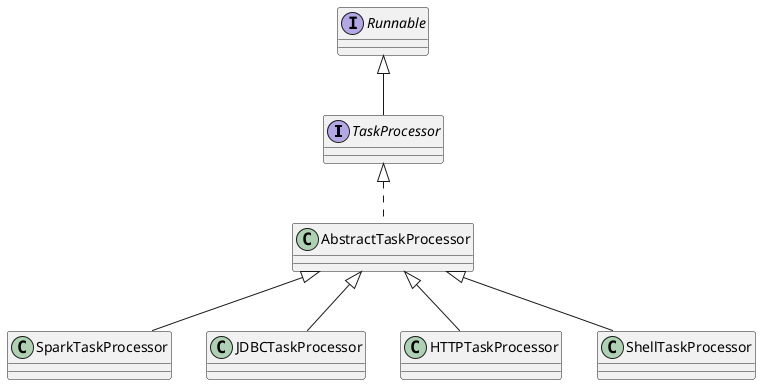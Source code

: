 @startuml
interface TaskProcessor extends Runnable
class AbstractTaskProcessor implements TaskProcessor
class SparkTaskProcessor extends AbstractTaskProcessor 
class JDBCTaskProcessor extends AbstractTaskProcessor 
class HTTPTaskProcessor extends AbstractTaskProcessor 
class ShellTaskProcessor extends AbstractTaskProcessor 

 
'{} <- AbstractTaskProcessor{}
@enduml 